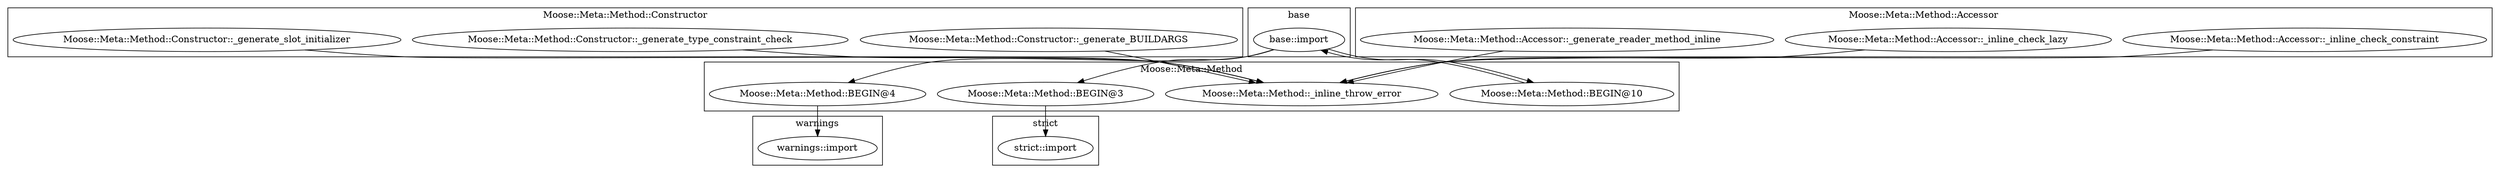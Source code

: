 digraph {
graph [overlap=false]
subgraph cluster_warnings {
	label="warnings";
	"warnings::import";
}
subgraph cluster_Moose_Meta_Method_Constructor {
	label="Moose::Meta::Method::Constructor";
	"Moose::Meta::Method::Constructor::_generate_slot_initializer";
	"Moose::Meta::Method::Constructor::_generate_BUILDARGS";
	"Moose::Meta::Method::Constructor::_generate_type_constraint_check";
}
subgraph cluster_base {
	label="base";
	"base::import";
}
subgraph cluster_strict {
	label="strict";
	"strict::import";
}
subgraph cluster_Moose_Meta_Method {
	label="Moose::Meta::Method";
	"Moose::Meta::Method::BEGIN@4";
	"Moose::Meta::Method::BEGIN@10";
	"Moose::Meta::Method::_inline_throw_error";
	"Moose::Meta::Method::BEGIN@3";
}
subgraph cluster_Moose_Meta_Method_Accessor {
	label="Moose::Meta::Method::Accessor";
	"Moose::Meta::Method::Accessor::_generate_reader_method_inline";
	"Moose::Meta::Method::Accessor::_inline_check_constraint";
	"Moose::Meta::Method::Accessor::_inline_check_lazy";
}
"base::import" -> "Moose::Meta::Method::BEGIN@3";
"base::import" -> "Moose::Meta::Method::BEGIN@10";
"base::import" -> "Moose::Meta::Method::BEGIN@4";
"Moose::Meta::Method::BEGIN@10" -> "base::import";
"Moose::Meta::Method::BEGIN@4" -> "warnings::import";
"Moose::Meta::Method::Constructor::_generate_slot_initializer" -> "Moose::Meta::Method::_inline_throw_error";
"Moose::Meta::Method::Accessor::_generate_reader_method_inline" -> "Moose::Meta::Method::_inline_throw_error";
"Moose::Meta::Method::Accessor::_inline_check_constraint" -> "Moose::Meta::Method::_inline_throw_error";
"Moose::Meta::Method::Constructor::_generate_type_constraint_check" -> "Moose::Meta::Method::_inline_throw_error";
"Moose::Meta::Method::Constructor::_generate_BUILDARGS" -> "Moose::Meta::Method::_inline_throw_error";
"Moose::Meta::Method::Accessor::_inline_check_lazy" -> "Moose::Meta::Method::_inline_throw_error";
"Moose::Meta::Method::BEGIN@3" -> "strict::import";
}
